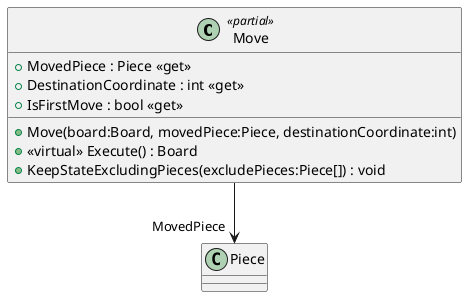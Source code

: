 @startuml
class Move <<partial>> {
    + MovedPiece : Piece <<get>>
    + DestinationCoordinate : int <<get>>
    + IsFirstMove : bool <<get>>
    + Move(board:Board, movedPiece:Piece, destinationCoordinate:int)
    + <<virtual>> Execute() : Board
    + KeepStateExcludingPieces(excludePieces:Piece[]) : void
}
Move --> "MovedPiece" Piece
@enduml
